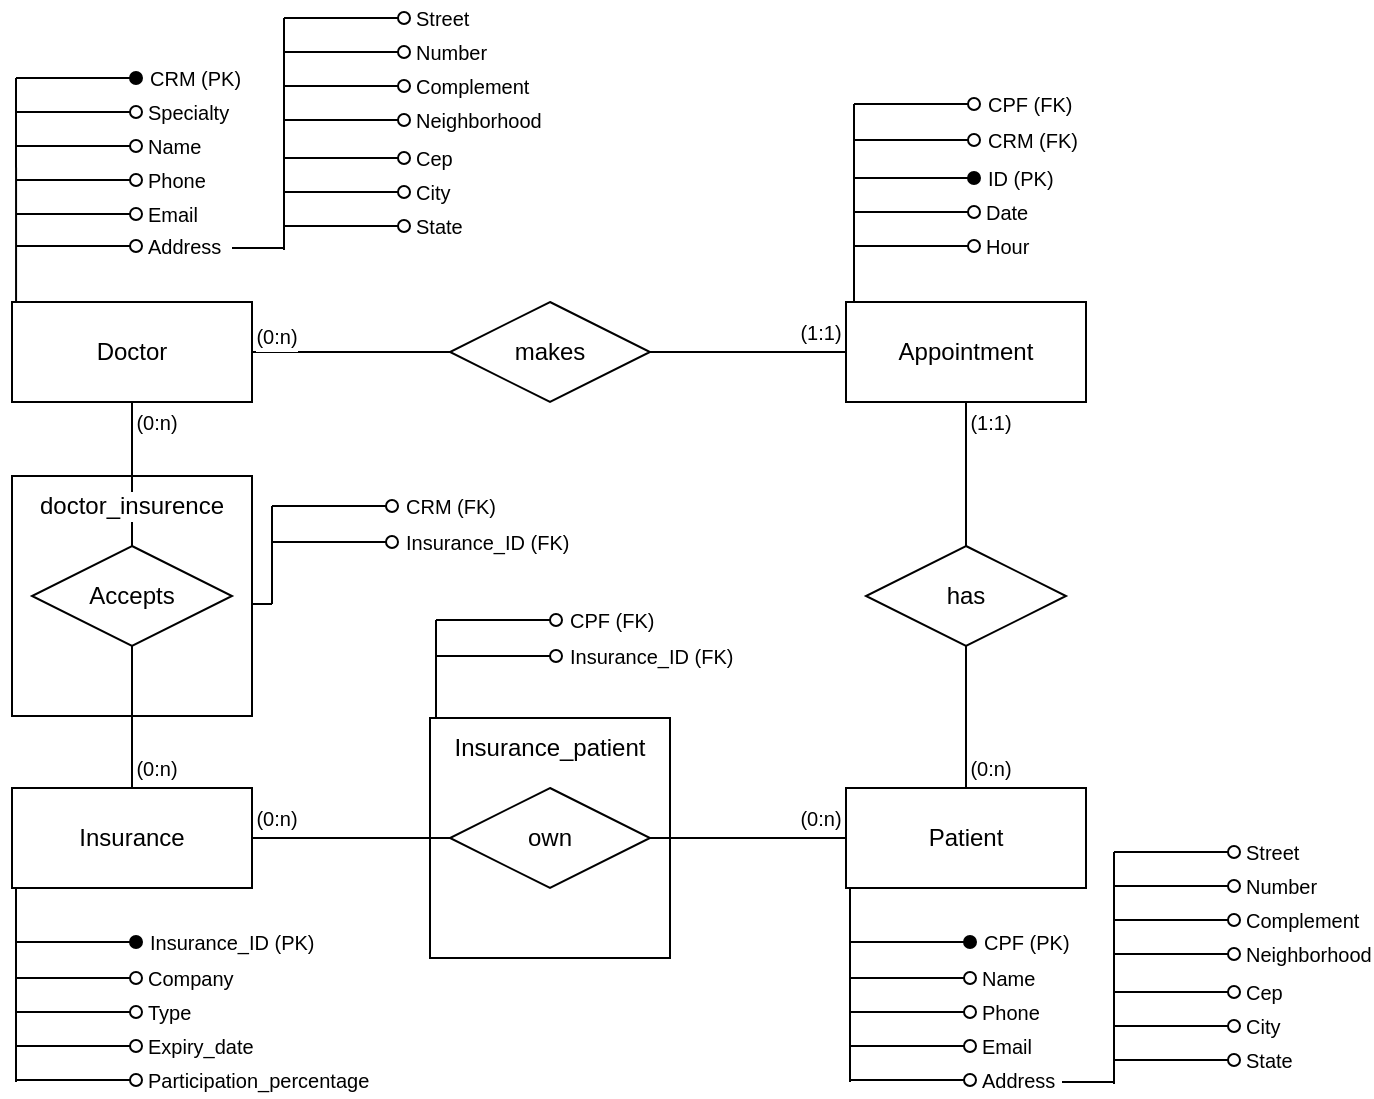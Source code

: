 <mxfile version="24.7.8">
  <diagram name="Página-1" id="bY0rpKTdHIlPoDnQFxaH">
    <mxGraphModel dx="1117" dy="1181" grid="0" gridSize="10" guides="1" tooltips="1" connect="1" arrows="1" fold="1" page="0" pageScale="1" pageWidth="827" pageHeight="1169" math="0" shadow="0">
      <root>
        <mxCell id="0" />
        <mxCell id="1" parent="0" />
        <mxCell id="wcbFm191Xv4B1f_YWwnQ-242" value="" style="rounded=0;whiteSpace=wrap;html=1;align=left;verticalAlign=middle;fontFamily=Helvetica;fontSize=12;fontColor=default;labelBackgroundColor=default;fillColor=none;gradientColor=none;" vertex="1" parent="1">
          <mxGeometry x="-64" y="-493" width="120" height="120" as="geometry" />
        </mxCell>
        <mxCell id="wcbFm191Xv4B1f_YWwnQ-208" style="edgeStyle=orthogonalEdgeStyle;shape=connector;rounded=0;orthogonalLoop=1;jettySize=auto;html=1;entryX=0.5;entryY=0;entryDx=0;entryDy=0;strokeColor=default;align=center;verticalAlign=middle;fontFamily=Helvetica;fontSize=12;fontColor=default;labelBackgroundColor=default;endArrow=none;endFill=0;" edge="1" parent="1" source="wcbFm191Xv4B1f_YWwnQ-1" target="wcbFm191Xv4B1f_YWwnQ-10">
          <mxGeometry relative="1" as="geometry" />
        </mxCell>
        <mxCell id="wcbFm191Xv4B1f_YWwnQ-210" style="edgeStyle=orthogonalEdgeStyle;shape=connector;rounded=0;orthogonalLoop=1;jettySize=auto;html=1;entryX=0;entryY=0.5;entryDx=0;entryDy=0;strokeColor=default;align=center;verticalAlign=middle;fontFamily=Helvetica;fontSize=12;fontColor=default;labelBackgroundColor=default;endArrow=none;endFill=0;" edge="1" parent="1" source="wcbFm191Xv4B1f_YWwnQ-1" target="wcbFm191Xv4B1f_YWwnQ-5">
          <mxGeometry relative="1" as="geometry" />
        </mxCell>
        <mxCell id="wcbFm191Xv4B1f_YWwnQ-1" value="Doctor" style="rounded=0;whiteSpace=wrap;html=1;" vertex="1" parent="1">
          <mxGeometry x="-64" y="-580" width="120" height="50" as="geometry" />
        </mxCell>
        <mxCell id="wcbFm191Xv4B1f_YWwnQ-211" style="edgeStyle=orthogonalEdgeStyle;shape=connector;rounded=0;orthogonalLoop=1;jettySize=auto;html=1;entryX=1;entryY=0.5;entryDx=0;entryDy=0;strokeColor=default;align=center;verticalAlign=middle;fontFamily=Helvetica;fontSize=12;fontColor=default;labelBackgroundColor=default;endArrow=none;endFill=0;" edge="1" parent="1" source="wcbFm191Xv4B1f_YWwnQ-2" target="wcbFm191Xv4B1f_YWwnQ-5">
          <mxGeometry relative="1" as="geometry" />
        </mxCell>
        <mxCell id="wcbFm191Xv4B1f_YWwnQ-2" value="Appointment" style="rounded=0;whiteSpace=wrap;html=1;" vertex="1" parent="1">
          <mxGeometry x="353" y="-580" width="120" height="50" as="geometry" />
        </mxCell>
        <mxCell id="wcbFm191Xv4B1f_YWwnQ-3" value="Patient" style="rounded=0;whiteSpace=wrap;html=1;" vertex="1" parent="1">
          <mxGeometry x="353" y="-337" width="120" height="50" as="geometry" />
        </mxCell>
        <mxCell id="wcbFm191Xv4B1f_YWwnQ-207" style="edgeStyle=orthogonalEdgeStyle;shape=connector;rounded=0;orthogonalLoop=1;jettySize=auto;html=1;entryX=0;entryY=0.5;entryDx=0;entryDy=0;strokeColor=default;align=center;verticalAlign=middle;fontFamily=Helvetica;fontSize=12;fontColor=default;labelBackgroundColor=default;endArrow=none;endFill=0;" edge="1" parent="1" source="wcbFm191Xv4B1f_YWwnQ-4" target="wcbFm191Xv4B1f_YWwnQ-11">
          <mxGeometry relative="1" as="geometry" />
        </mxCell>
        <mxCell id="wcbFm191Xv4B1f_YWwnQ-4" value="Insurance" style="rounded=0;whiteSpace=wrap;html=1;" vertex="1" parent="1">
          <mxGeometry x="-64" y="-337" width="120" height="50" as="geometry" />
        </mxCell>
        <mxCell id="wcbFm191Xv4B1f_YWwnQ-5" value="makes" style="rhombus;whiteSpace=wrap;html=1;rounded=0;strokeColor=default;align=center;verticalAlign=middle;fontFamily=Helvetica;fontSize=12;fontColor=default;fillColor=default;" vertex="1" parent="1">
          <mxGeometry x="155" y="-580" width="100" height="50" as="geometry" />
        </mxCell>
        <mxCell id="wcbFm191Xv4B1f_YWwnQ-201" style="edgeStyle=orthogonalEdgeStyle;rounded=0;orthogonalLoop=1;jettySize=auto;html=1;entryX=0.5;entryY=1;entryDx=0;entryDy=0;fontFamily=Helvetica;fontSize=12;fontColor=default;endArrow=none;endFill=0;" edge="1" parent="1" source="wcbFm191Xv4B1f_YWwnQ-9" target="wcbFm191Xv4B1f_YWwnQ-2">
          <mxGeometry relative="1" as="geometry" />
        </mxCell>
        <mxCell id="wcbFm191Xv4B1f_YWwnQ-202" style="edgeStyle=orthogonalEdgeStyle;rounded=0;orthogonalLoop=1;jettySize=auto;html=1;entryX=0.5;entryY=0;entryDx=0;entryDy=0;fontFamily=Helvetica;fontSize=12;fontColor=default;endArrow=none;endFill=0;" edge="1" parent="1" source="wcbFm191Xv4B1f_YWwnQ-9" target="wcbFm191Xv4B1f_YWwnQ-3">
          <mxGeometry relative="1" as="geometry" />
        </mxCell>
        <mxCell id="wcbFm191Xv4B1f_YWwnQ-9" value="has" style="rhombus;whiteSpace=wrap;html=1;rounded=0;strokeColor=default;align=center;verticalAlign=middle;fontFamily=Helvetica;fontSize=12;fontColor=default;fillColor=default;" vertex="1" parent="1">
          <mxGeometry x="363" y="-458" width="100" height="50" as="geometry" />
        </mxCell>
        <mxCell id="wcbFm191Xv4B1f_YWwnQ-209" style="edgeStyle=orthogonalEdgeStyle;shape=connector;rounded=0;orthogonalLoop=1;jettySize=auto;html=1;strokeColor=default;align=center;verticalAlign=middle;fontFamily=Helvetica;fontSize=12;fontColor=default;labelBackgroundColor=default;endArrow=none;endFill=0;" edge="1" parent="1" source="wcbFm191Xv4B1f_YWwnQ-10" target="wcbFm191Xv4B1f_YWwnQ-4">
          <mxGeometry relative="1" as="geometry" />
        </mxCell>
        <mxCell id="wcbFm191Xv4B1f_YWwnQ-10" value="Accepts" style="rhombus;whiteSpace=wrap;html=1;rounded=0;strokeColor=default;align=center;verticalAlign=middle;fontFamily=Helvetica;fontSize=12;fontColor=default;fillColor=default;" vertex="1" parent="1">
          <mxGeometry x="-54" y="-458" width="100" height="50" as="geometry" />
        </mxCell>
        <mxCell id="wcbFm191Xv4B1f_YWwnQ-203" style="edgeStyle=orthogonalEdgeStyle;shape=connector;rounded=0;orthogonalLoop=1;jettySize=auto;html=1;entryX=0;entryY=0.5;entryDx=0;entryDy=0;strokeColor=default;align=center;verticalAlign=middle;fontFamily=Helvetica;fontSize=12;fontColor=default;labelBackgroundColor=default;endArrow=none;endFill=0;" edge="1" parent="1" source="wcbFm191Xv4B1f_YWwnQ-11" target="wcbFm191Xv4B1f_YWwnQ-3">
          <mxGeometry relative="1" as="geometry" />
        </mxCell>
        <mxCell id="wcbFm191Xv4B1f_YWwnQ-11" value="own" style="rhombus;whiteSpace=wrap;html=1;rounded=0;strokeColor=default;align=center;verticalAlign=middle;fontFamily=Helvetica;fontSize=12;fontColor=default;fillColor=default;" vertex="1" parent="1">
          <mxGeometry x="155" y="-337" width="100" height="50" as="geometry" />
        </mxCell>
        <mxCell id="wcbFm191Xv4B1f_YWwnQ-29" value="" style="group" vertex="1" connectable="0" parent="1">
          <mxGeometry x="-62" y="-667" width="102" height="17" as="geometry" />
        </mxCell>
        <mxCell id="wcbFm191Xv4B1f_YWwnQ-30" value="" style="endArrow=oval;html=1;rounded=0;fontFamily=Helvetica;fontSize=12;fontColor=default;strokeColor=default;entryX=0.5;entryY=0;entryDx=0;entryDy=0;endFill=0;" edge="1" parent="wcbFm191Xv4B1f_YWwnQ-29">
          <mxGeometry width="50" height="50" relative="1" as="geometry">
            <mxPoint y="9" as="sourcePoint" />
            <mxPoint x="60" y="9" as="targetPoint" />
          </mxGeometry>
        </mxCell>
        <mxCell id="wcbFm191Xv4B1f_YWwnQ-31" value="&lt;span style=&quot;font-size: 10px;&quot;&gt;Name&lt;/span&gt;" style="text;html=1;align=left;verticalAlign=middle;whiteSpace=wrap;rounded=0;fontFamily=Helvetica;fontSize=12;fontColor=default;" vertex="1" parent="wcbFm191Xv4B1f_YWwnQ-29">
          <mxGeometry x="64" width="38" height="17" as="geometry" />
        </mxCell>
        <mxCell id="wcbFm191Xv4B1f_YWwnQ-32" value="" style="group" vertex="1" connectable="0" parent="1">
          <mxGeometry x="-62" y="-650" width="102" height="17" as="geometry" />
        </mxCell>
        <mxCell id="wcbFm191Xv4B1f_YWwnQ-33" value="" style="endArrow=oval;html=1;rounded=0;fontFamily=Helvetica;fontSize=12;fontColor=default;strokeColor=default;entryX=0.5;entryY=0;entryDx=0;entryDy=0;endFill=0;" edge="1" parent="wcbFm191Xv4B1f_YWwnQ-32">
          <mxGeometry width="50" height="50" relative="1" as="geometry">
            <mxPoint y="9" as="sourcePoint" />
            <mxPoint x="60" y="9" as="targetPoint" />
          </mxGeometry>
        </mxCell>
        <mxCell id="wcbFm191Xv4B1f_YWwnQ-34" value="&lt;span style=&quot;font-size: 10px;&quot;&gt;Phone&lt;/span&gt;" style="text;html=1;align=left;verticalAlign=middle;whiteSpace=wrap;rounded=0;fontFamily=Helvetica;fontSize=12;fontColor=default;" vertex="1" parent="wcbFm191Xv4B1f_YWwnQ-32">
          <mxGeometry x="64" width="38" height="17" as="geometry" />
        </mxCell>
        <mxCell id="wcbFm191Xv4B1f_YWwnQ-35" value="" style="group" vertex="1" connectable="0" parent="1">
          <mxGeometry x="-62" y="-633" width="102" height="17" as="geometry" />
        </mxCell>
        <mxCell id="wcbFm191Xv4B1f_YWwnQ-36" value="" style="endArrow=oval;html=1;rounded=0;fontFamily=Helvetica;fontSize=12;fontColor=default;strokeColor=default;entryX=0.5;entryY=0;entryDx=0;entryDy=0;endFill=0;" edge="1" parent="wcbFm191Xv4B1f_YWwnQ-35">
          <mxGeometry width="50" height="50" relative="1" as="geometry">
            <mxPoint y="9" as="sourcePoint" />
            <mxPoint x="60" y="9" as="targetPoint" />
          </mxGeometry>
        </mxCell>
        <mxCell id="wcbFm191Xv4B1f_YWwnQ-37" value="&lt;span style=&quot;font-size: 10px;&quot;&gt;Email&lt;/span&gt;" style="text;html=1;align=left;verticalAlign=middle;whiteSpace=wrap;rounded=0;fontFamily=Helvetica;fontSize=12;fontColor=default;" vertex="1" parent="wcbFm191Xv4B1f_YWwnQ-35">
          <mxGeometry x="64" width="38" height="17" as="geometry" />
        </mxCell>
        <mxCell id="wcbFm191Xv4B1f_YWwnQ-39" value="" style="group" vertex="1" connectable="0" parent="1">
          <mxGeometry x="-62" y="-617" width="102" height="17" as="geometry" />
        </mxCell>
        <mxCell id="wcbFm191Xv4B1f_YWwnQ-40" value="" style="endArrow=oval;html=1;rounded=0;fontFamily=Helvetica;fontSize=12;fontColor=default;strokeColor=default;entryX=0.5;entryY=0;entryDx=0;entryDy=0;endFill=0;" edge="1" parent="wcbFm191Xv4B1f_YWwnQ-39">
          <mxGeometry width="50" height="50" relative="1" as="geometry">
            <mxPoint y="9" as="sourcePoint" />
            <mxPoint x="60" y="9" as="targetPoint" />
          </mxGeometry>
        </mxCell>
        <mxCell id="wcbFm191Xv4B1f_YWwnQ-41" value="&lt;span style=&quot;font-size: 10px;&quot;&gt;Address&lt;/span&gt;" style="text;html=1;align=left;verticalAlign=middle;whiteSpace=wrap;rounded=0;fontFamily=Helvetica;fontSize=12;fontColor=default;" vertex="1" parent="wcbFm191Xv4B1f_YWwnQ-39">
          <mxGeometry x="64" width="38" height="17" as="geometry" />
        </mxCell>
        <mxCell id="wcbFm191Xv4B1f_YWwnQ-42" value="" style="group" vertex="1" connectable="0" parent="1">
          <mxGeometry x="-62" y="-684" width="102" height="17" as="geometry" />
        </mxCell>
        <mxCell id="wcbFm191Xv4B1f_YWwnQ-17" value="" style="endArrow=oval;html=1;rounded=0;fontFamily=Helvetica;fontSize=12;fontColor=default;strokeColor=default;entryX=0.5;entryY=0;entryDx=0;entryDy=0;endFill=0;" edge="1" parent="wcbFm191Xv4B1f_YWwnQ-42">
          <mxGeometry width="50" height="50" relative="1" as="geometry">
            <mxPoint y="9" as="sourcePoint" />
            <mxPoint x="60" y="9" as="targetPoint" />
          </mxGeometry>
        </mxCell>
        <mxCell id="wcbFm191Xv4B1f_YWwnQ-26" value="&lt;span style=&quot;font-size: 10px;&quot;&gt;Specialty&lt;/span&gt;" style="text;html=1;align=left;verticalAlign=middle;whiteSpace=wrap;rounded=0;fontFamily=Helvetica;fontSize=12;fontColor=default;" vertex="1" parent="wcbFm191Xv4B1f_YWwnQ-42">
          <mxGeometry x="64" width="38" height="17" as="geometry" />
        </mxCell>
        <mxCell id="wcbFm191Xv4B1f_YWwnQ-89" value="" style="endArrow=none;html=1;rounded=0;fontFamily=Helvetica;fontSize=12;fontColor=default;exitX=0.017;exitY=0;exitDx=0;exitDy=0;exitPerimeter=0;" edge="1" parent="1" source="wcbFm191Xv4B1f_YWwnQ-1">
          <mxGeometry width="50" height="50" relative="1" as="geometry">
            <mxPoint x="-112" y="-642" as="sourcePoint" />
            <mxPoint x="-62" y="-692" as="targetPoint" />
          </mxGeometry>
        </mxCell>
        <mxCell id="wcbFm191Xv4B1f_YWwnQ-92" value="" style="group" vertex="1" connectable="0" parent="1">
          <mxGeometry x="72" y="-731" width="102" height="125" as="geometry" />
        </mxCell>
        <mxCell id="wcbFm191Xv4B1f_YWwnQ-43" value="" style="group" vertex="1" connectable="0" parent="wcbFm191Xv4B1f_YWwnQ-92">
          <mxGeometry width="102" height="17" as="geometry" />
        </mxCell>
        <mxCell id="wcbFm191Xv4B1f_YWwnQ-44" value="" style="endArrow=oval;html=1;rounded=0;fontFamily=Helvetica;fontSize=12;fontColor=default;strokeColor=default;entryX=0.5;entryY=0;entryDx=0;entryDy=0;endFill=0;" edge="1" parent="wcbFm191Xv4B1f_YWwnQ-43">
          <mxGeometry width="50" height="50" relative="1" as="geometry">
            <mxPoint y="9" as="sourcePoint" />
            <mxPoint x="60" y="9" as="targetPoint" />
          </mxGeometry>
        </mxCell>
        <mxCell id="wcbFm191Xv4B1f_YWwnQ-45" value="&lt;span style=&quot;font-size: 10px;&quot;&gt;Street&lt;/span&gt;" style="text;html=1;align=left;verticalAlign=middle;whiteSpace=wrap;rounded=0;fontFamily=Helvetica;fontSize=12;fontColor=default;" vertex="1" parent="wcbFm191Xv4B1f_YWwnQ-43">
          <mxGeometry x="64" width="38" height="17" as="geometry" />
        </mxCell>
        <mxCell id="wcbFm191Xv4B1f_YWwnQ-46" value="" style="group" vertex="1" connectable="0" parent="wcbFm191Xv4B1f_YWwnQ-92">
          <mxGeometry y="17" width="102" height="17" as="geometry" />
        </mxCell>
        <mxCell id="wcbFm191Xv4B1f_YWwnQ-47" value="" style="endArrow=oval;html=1;rounded=0;fontFamily=Helvetica;fontSize=12;fontColor=default;strokeColor=default;entryX=0.5;entryY=0;entryDx=0;entryDy=0;endFill=0;" edge="1" parent="wcbFm191Xv4B1f_YWwnQ-46">
          <mxGeometry width="50" height="50" relative="1" as="geometry">
            <mxPoint y="9" as="sourcePoint" />
            <mxPoint x="60" y="9" as="targetPoint" />
          </mxGeometry>
        </mxCell>
        <mxCell id="wcbFm191Xv4B1f_YWwnQ-48" value="&lt;span style=&quot;font-size: 10px;&quot;&gt;Number&lt;/span&gt;" style="text;html=1;align=left;verticalAlign=middle;whiteSpace=wrap;rounded=0;fontFamily=Helvetica;fontSize=12;fontColor=default;" vertex="1" parent="wcbFm191Xv4B1f_YWwnQ-46">
          <mxGeometry x="64" width="38" height="17" as="geometry" />
        </mxCell>
        <mxCell id="wcbFm191Xv4B1f_YWwnQ-61" value="" style="group" vertex="1" connectable="0" parent="wcbFm191Xv4B1f_YWwnQ-92">
          <mxGeometry y="34" width="102" height="17" as="geometry" />
        </mxCell>
        <mxCell id="wcbFm191Xv4B1f_YWwnQ-62" value="" style="endArrow=oval;html=1;rounded=0;fontFamily=Helvetica;fontSize=12;fontColor=default;strokeColor=default;entryX=0.5;entryY=0;entryDx=0;entryDy=0;endFill=0;" edge="1" parent="wcbFm191Xv4B1f_YWwnQ-61">
          <mxGeometry width="50" height="50" relative="1" as="geometry">
            <mxPoint y="9" as="sourcePoint" />
            <mxPoint x="60" y="9" as="targetPoint" />
          </mxGeometry>
        </mxCell>
        <mxCell id="wcbFm191Xv4B1f_YWwnQ-63" value="&lt;span style=&quot;font-size: 10px;&quot;&gt;Complement&lt;/span&gt;" style="text;html=1;align=left;verticalAlign=middle;whiteSpace=wrap;rounded=0;fontFamily=Helvetica;fontSize=12;fontColor=default;" vertex="1" parent="wcbFm191Xv4B1f_YWwnQ-61">
          <mxGeometry x="64" width="38" height="17" as="geometry" />
        </mxCell>
        <mxCell id="wcbFm191Xv4B1f_YWwnQ-73" value="" style="group" vertex="1" connectable="0" parent="wcbFm191Xv4B1f_YWwnQ-92">
          <mxGeometry y="51" width="102" height="17" as="geometry" />
        </mxCell>
        <mxCell id="wcbFm191Xv4B1f_YWwnQ-74" value="" style="endArrow=oval;html=1;rounded=0;fontFamily=Helvetica;fontSize=12;fontColor=default;strokeColor=default;entryX=0.5;entryY=0;entryDx=0;entryDy=0;endFill=0;" edge="1" parent="wcbFm191Xv4B1f_YWwnQ-73">
          <mxGeometry width="50" height="50" relative="1" as="geometry">
            <mxPoint y="9" as="sourcePoint" />
            <mxPoint x="60" y="9" as="targetPoint" />
          </mxGeometry>
        </mxCell>
        <mxCell id="wcbFm191Xv4B1f_YWwnQ-75" value="&lt;span style=&quot;font-size: 10px;&quot;&gt;Neighborhood&lt;/span&gt;" style="text;html=1;align=left;verticalAlign=middle;whiteSpace=wrap;rounded=0;fontFamily=Helvetica;fontSize=12;fontColor=default;" vertex="1" parent="wcbFm191Xv4B1f_YWwnQ-73">
          <mxGeometry x="64" width="38" height="17" as="geometry" />
        </mxCell>
        <mxCell id="wcbFm191Xv4B1f_YWwnQ-76" value="" style="group" vertex="1" connectable="0" parent="wcbFm191Xv4B1f_YWwnQ-92">
          <mxGeometry y="70" width="102" height="17" as="geometry" />
        </mxCell>
        <mxCell id="wcbFm191Xv4B1f_YWwnQ-77" value="" style="endArrow=oval;html=1;rounded=0;fontFamily=Helvetica;fontSize=12;fontColor=default;strokeColor=default;entryX=0.5;entryY=0;entryDx=0;entryDy=0;endFill=0;" edge="1" parent="wcbFm191Xv4B1f_YWwnQ-76">
          <mxGeometry width="50" height="50" relative="1" as="geometry">
            <mxPoint y="9" as="sourcePoint" />
            <mxPoint x="60" y="9" as="targetPoint" />
          </mxGeometry>
        </mxCell>
        <mxCell id="wcbFm191Xv4B1f_YWwnQ-78" value="&lt;span style=&quot;font-size: 10px;&quot;&gt;Cep&lt;/span&gt;" style="text;html=1;align=left;verticalAlign=middle;whiteSpace=wrap;rounded=0;fontFamily=Helvetica;fontSize=12;fontColor=default;" vertex="1" parent="wcbFm191Xv4B1f_YWwnQ-76">
          <mxGeometry x="64" width="38" height="17" as="geometry" />
        </mxCell>
        <mxCell id="wcbFm191Xv4B1f_YWwnQ-79" value="" style="group" vertex="1" connectable="0" parent="wcbFm191Xv4B1f_YWwnQ-92">
          <mxGeometry y="87" width="102" height="17" as="geometry" />
        </mxCell>
        <mxCell id="wcbFm191Xv4B1f_YWwnQ-80" value="" style="endArrow=oval;html=1;rounded=0;fontFamily=Helvetica;fontSize=12;fontColor=default;strokeColor=default;entryX=0.5;entryY=0;entryDx=0;entryDy=0;endFill=0;" edge="1" parent="wcbFm191Xv4B1f_YWwnQ-79">
          <mxGeometry width="50" height="50" relative="1" as="geometry">
            <mxPoint y="9" as="sourcePoint" />
            <mxPoint x="60" y="9" as="targetPoint" />
          </mxGeometry>
        </mxCell>
        <mxCell id="wcbFm191Xv4B1f_YWwnQ-81" value="&lt;span style=&quot;font-size: 10px;&quot;&gt;City&lt;/span&gt;" style="text;html=1;align=left;verticalAlign=middle;whiteSpace=wrap;rounded=0;fontFamily=Helvetica;fontSize=12;fontColor=default;" vertex="1" parent="wcbFm191Xv4B1f_YWwnQ-79">
          <mxGeometry x="64" width="38" height="17" as="geometry" />
        </mxCell>
        <mxCell id="wcbFm191Xv4B1f_YWwnQ-82" value="" style="group" vertex="1" connectable="0" parent="wcbFm191Xv4B1f_YWwnQ-92">
          <mxGeometry y="104" width="102" height="17" as="geometry" />
        </mxCell>
        <mxCell id="wcbFm191Xv4B1f_YWwnQ-83" value="" style="endArrow=oval;html=1;rounded=0;fontFamily=Helvetica;fontSize=12;fontColor=default;strokeColor=default;entryX=0.5;entryY=0;entryDx=0;entryDy=0;endFill=0;" edge="1" parent="wcbFm191Xv4B1f_YWwnQ-82">
          <mxGeometry width="50" height="50" relative="1" as="geometry">
            <mxPoint y="9" as="sourcePoint" />
            <mxPoint x="60" y="9" as="targetPoint" />
          </mxGeometry>
        </mxCell>
        <mxCell id="wcbFm191Xv4B1f_YWwnQ-84" value="&lt;span style=&quot;font-size: 10px;&quot;&gt;State&lt;/span&gt;" style="text;html=1;align=left;verticalAlign=middle;whiteSpace=wrap;rounded=0;fontFamily=Helvetica;fontSize=12;fontColor=default;" vertex="1" parent="wcbFm191Xv4B1f_YWwnQ-82">
          <mxGeometry x="64" width="38" height="17" as="geometry" />
        </mxCell>
        <mxCell id="wcbFm191Xv4B1f_YWwnQ-90" value="" style="endArrow=none;html=1;rounded=0;fontFamily=Helvetica;fontSize=12;fontColor=default;" edge="1" parent="wcbFm191Xv4B1f_YWwnQ-92">
          <mxGeometry width="50" height="50" relative="1" as="geometry">
            <mxPoint y="125" as="sourcePoint" />
            <mxPoint y="9" as="targetPoint" />
          </mxGeometry>
        </mxCell>
        <mxCell id="wcbFm191Xv4B1f_YWwnQ-97" value="" style="endArrow=none;html=1;rounded=0;fontFamily=Helvetica;fontSize=12;fontColor=default;strokeColor=default;endFill=0;" edge="1" parent="1">
          <mxGeometry width="50" height="50" relative="1" as="geometry">
            <mxPoint x="46" y="-607" as="sourcePoint" />
            <mxPoint x="72" y="-607" as="targetPoint" />
          </mxGeometry>
        </mxCell>
        <mxCell id="wcbFm191Xv4B1f_YWwnQ-101" value="" style="group" vertex="1" connectable="0" parent="1">
          <mxGeometry x="357" y="-617" width="102" height="17" as="geometry" />
        </mxCell>
        <mxCell id="wcbFm191Xv4B1f_YWwnQ-102" value="" style="endArrow=oval;html=1;rounded=0;fontFamily=Helvetica;fontSize=12;fontColor=default;strokeColor=default;entryX=0.5;entryY=0;entryDx=0;entryDy=0;endFill=0;" edge="1" parent="wcbFm191Xv4B1f_YWwnQ-101">
          <mxGeometry width="50" height="50" relative="1" as="geometry">
            <mxPoint y="9" as="sourcePoint" />
            <mxPoint x="60" y="9" as="targetPoint" />
          </mxGeometry>
        </mxCell>
        <mxCell id="wcbFm191Xv4B1f_YWwnQ-103" value="&lt;span style=&quot;font-size: 10px;&quot;&gt;Hour&lt;/span&gt;" style="text;html=1;align=left;verticalAlign=middle;whiteSpace=wrap;rounded=0;fontFamily=Helvetica;fontSize=12;fontColor=default;" vertex="1" parent="wcbFm191Xv4B1f_YWwnQ-101">
          <mxGeometry x="64" width="38" height="17" as="geometry" />
        </mxCell>
        <mxCell id="wcbFm191Xv4B1f_YWwnQ-113" value="" style="group" vertex="1" connectable="0" parent="1">
          <mxGeometry x="357" y="-634" width="102" height="17" as="geometry" />
        </mxCell>
        <mxCell id="wcbFm191Xv4B1f_YWwnQ-114" value="" style="endArrow=oval;html=1;rounded=0;fontFamily=Helvetica;fontSize=12;fontColor=default;strokeColor=default;entryX=0.5;entryY=0;entryDx=0;entryDy=0;endFill=0;" edge="1" parent="wcbFm191Xv4B1f_YWwnQ-113">
          <mxGeometry width="50" height="50" relative="1" as="geometry">
            <mxPoint y="9" as="sourcePoint" />
            <mxPoint x="60" y="9" as="targetPoint" />
          </mxGeometry>
        </mxCell>
        <mxCell id="wcbFm191Xv4B1f_YWwnQ-115" value="&lt;span style=&quot;font-size: 10px;&quot;&gt;Date&lt;/span&gt;" style="text;html=1;align=left;verticalAlign=middle;whiteSpace=wrap;rounded=0;fontFamily=Helvetica;fontSize=12;fontColor=default;" vertex="1" parent="wcbFm191Xv4B1f_YWwnQ-113">
          <mxGeometry x="64" width="38" height="17" as="geometry" />
        </mxCell>
        <mxCell id="wcbFm191Xv4B1f_YWwnQ-116" value="" style="endArrow=none;html=1;rounded=0;fontFamily=Helvetica;fontSize=12;fontColor=default;exitX=0.017;exitY=0;exitDx=0;exitDy=0;exitPerimeter=0;" edge="1" parent="1">
          <mxGeometry width="50" height="50" relative="1" as="geometry">
            <mxPoint x="357" y="-580" as="sourcePoint" />
            <mxPoint x="357" y="-679" as="targetPoint" />
          </mxGeometry>
        </mxCell>
        <mxCell id="wcbFm191Xv4B1f_YWwnQ-117" value="" style="group" vertex="1" connectable="0" parent="1">
          <mxGeometry x="357" y="-651" width="116" height="17" as="geometry" />
        </mxCell>
        <mxCell id="wcbFm191Xv4B1f_YWwnQ-99" value="" style="endArrow=oval;html=1;rounded=0;fontFamily=Helvetica;fontSize=12;fontColor=default;strokeColor=default;entryX=0.5;entryY=0;entryDx=0;entryDy=0;endFill=1;" edge="1" parent="wcbFm191Xv4B1f_YWwnQ-117">
          <mxGeometry width="50" height="50" relative="1" as="geometry">
            <mxPoint y="9" as="sourcePoint" />
            <mxPoint x="60" y="9" as="targetPoint" />
          </mxGeometry>
        </mxCell>
        <mxCell id="wcbFm191Xv4B1f_YWwnQ-100" value="&lt;font style=&quot;font-size: 10px;&quot;&gt;ID (PK)&lt;/font&gt;" style="text;html=1;align=left;verticalAlign=middle;whiteSpace=wrap;rounded=0;fontFamily=Helvetica;fontSize=12;fontColor=default;" vertex="1" parent="wcbFm191Xv4B1f_YWwnQ-117">
          <mxGeometry x="65" width="51" height="17" as="geometry" />
        </mxCell>
        <mxCell id="wcbFm191Xv4B1f_YWwnQ-118" value="" style="group" vertex="1" connectable="0" parent="1">
          <mxGeometry x="-62" y="-701" width="116" height="17" as="geometry" />
        </mxCell>
        <mxCell id="wcbFm191Xv4B1f_YWwnQ-16" value="" style="endArrow=oval;html=1;rounded=0;fontFamily=Helvetica;fontSize=12;fontColor=default;strokeColor=default;entryX=0.5;entryY=0;entryDx=0;entryDy=0;endFill=1;" edge="1" parent="wcbFm191Xv4B1f_YWwnQ-118">
          <mxGeometry width="50" height="50" relative="1" as="geometry">
            <mxPoint y="9" as="sourcePoint" />
            <mxPoint x="60" y="9" as="targetPoint" />
          </mxGeometry>
        </mxCell>
        <mxCell id="wcbFm191Xv4B1f_YWwnQ-18" value="&lt;font style=&quot;font-size: 10px;&quot;&gt;CRM (PK)&lt;/font&gt;" style="text;html=1;align=left;verticalAlign=middle;whiteSpace=wrap;rounded=0;fontFamily=Helvetica;fontSize=12;fontColor=default;movable=1;resizable=1;rotatable=1;deletable=1;editable=1;locked=0;connectable=1;" vertex="1" parent="wcbFm191Xv4B1f_YWwnQ-118">
          <mxGeometry x="65" width="51" height="17" as="geometry" />
        </mxCell>
        <mxCell id="wcbFm191Xv4B1f_YWwnQ-119" value="" style="group" vertex="1" connectable="0" parent="1">
          <mxGeometry x="355" y="-234" width="102" height="17" as="geometry" />
        </mxCell>
        <mxCell id="wcbFm191Xv4B1f_YWwnQ-120" value="" style="endArrow=oval;html=1;rounded=0;fontFamily=Helvetica;fontSize=12;fontColor=default;strokeColor=default;entryX=0.5;entryY=0;entryDx=0;entryDy=0;endFill=0;" edge="1" parent="wcbFm191Xv4B1f_YWwnQ-119">
          <mxGeometry width="50" height="50" relative="1" as="geometry">
            <mxPoint y="9" as="sourcePoint" />
            <mxPoint x="60" y="9" as="targetPoint" />
          </mxGeometry>
        </mxCell>
        <mxCell id="wcbFm191Xv4B1f_YWwnQ-121" value="&lt;span style=&quot;font-size: 10px;&quot;&gt;Phone&lt;/span&gt;" style="text;html=1;align=left;verticalAlign=middle;whiteSpace=wrap;rounded=0;fontFamily=Helvetica;fontSize=12;fontColor=default;" vertex="1" parent="wcbFm191Xv4B1f_YWwnQ-119">
          <mxGeometry x="64" width="38" height="17" as="geometry" />
        </mxCell>
        <mxCell id="wcbFm191Xv4B1f_YWwnQ-122" value="" style="group" vertex="1" connectable="0" parent="1">
          <mxGeometry x="355" y="-217" width="102" height="17" as="geometry" />
        </mxCell>
        <mxCell id="wcbFm191Xv4B1f_YWwnQ-123" value="" style="endArrow=oval;html=1;rounded=0;fontFamily=Helvetica;fontSize=12;fontColor=default;strokeColor=default;entryX=0.5;entryY=0;entryDx=0;entryDy=0;endFill=0;" edge="1" parent="wcbFm191Xv4B1f_YWwnQ-122">
          <mxGeometry width="50" height="50" relative="1" as="geometry">
            <mxPoint y="9" as="sourcePoint" />
            <mxPoint x="60" y="9" as="targetPoint" />
          </mxGeometry>
        </mxCell>
        <mxCell id="wcbFm191Xv4B1f_YWwnQ-124" value="&lt;span style=&quot;font-size: 10px;&quot;&gt;Email&lt;/span&gt;" style="text;html=1;align=left;verticalAlign=middle;whiteSpace=wrap;rounded=0;fontFamily=Helvetica;fontSize=12;fontColor=default;" vertex="1" parent="wcbFm191Xv4B1f_YWwnQ-122">
          <mxGeometry x="64" width="38" height="17" as="geometry" />
        </mxCell>
        <mxCell id="wcbFm191Xv4B1f_YWwnQ-125" value="" style="group" vertex="1" connectable="0" parent="1">
          <mxGeometry x="355" y="-200" width="102" height="17" as="geometry" />
        </mxCell>
        <mxCell id="wcbFm191Xv4B1f_YWwnQ-126" value="" style="endArrow=oval;html=1;rounded=0;fontFamily=Helvetica;fontSize=12;fontColor=default;strokeColor=default;entryX=0.5;entryY=0;entryDx=0;entryDy=0;endFill=0;" edge="1" parent="wcbFm191Xv4B1f_YWwnQ-125">
          <mxGeometry width="50" height="50" relative="1" as="geometry">
            <mxPoint y="9" as="sourcePoint" />
            <mxPoint x="60" y="9" as="targetPoint" />
          </mxGeometry>
        </mxCell>
        <mxCell id="wcbFm191Xv4B1f_YWwnQ-127" value="&lt;span style=&quot;font-size: 10px;&quot;&gt;Address&lt;/span&gt;" style="text;html=1;align=left;verticalAlign=middle;whiteSpace=wrap;rounded=0;fontFamily=Helvetica;fontSize=12;fontColor=default;" vertex="1" parent="wcbFm191Xv4B1f_YWwnQ-125">
          <mxGeometry x="64" width="38" height="17" as="geometry" />
        </mxCell>
        <mxCell id="wcbFm191Xv4B1f_YWwnQ-131" value="" style="group" vertex="1" connectable="0" parent="1">
          <mxGeometry x="355" y="-251" width="102" height="17" as="geometry" />
        </mxCell>
        <mxCell id="wcbFm191Xv4B1f_YWwnQ-132" value="" style="endArrow=oval;html=1;rounded=0;fontFamily=Helvetica;fontSize=12;fontColor=default;strokeColor=default;entryX=0.5;entryY=0;entryDx=0;entryDy=0;endFill=0;" edge="1" parent="wcbFm191Xv4B1f_YWwnQ-131">
          <mxGeometry width="50" height="50" relative="1" as="geometry">
            <mxPoint y="9" as="sourcePoint" />
            <mxPoint x="60" y="9" as="targetPoint" />
          </mxGeometry>
        </mxCell>
        <mxCell id="wcbFm191Xv4B1f_YWwnQ-133" value="&lt;span style=&quot;font-size: 10px;&quot;&gt;Name&lt;/span&gt;" style="text;html=1;align=left;verticalAlign=middle;whiteSpace=wrap;rounded=0;fontFamily=Helvetica;fontSize=12;fontColor=default;" vertex="1" parent="wcbFm191Xv4B1f_YWwnQ-131">
          <mxGeometry x="64" width="38" height="17" as="geometry" />
        </mxCell>
        <mxCell id="wcbFm191Xv4B1f_YWwnQ-134" value="" style="endArrow=none;html=1;rounded=0;fontFamily=Helvetica;fontSize=12;fontColor=default;" edge="1" parent="1">
          <mxGeometry width="50" height="50" relative="1" as="geometry">
            <mxPoint x="355" y="-190" as="sourcePoint" />
            <mxPoint x="355" y="-287" as="targetPoint" />
          </mxGeometry>
        </mxCell>
        <mxCell id="wcbFm191Xv4B1f_YWwnQ-142" value="" style="group" vertex="1" connectable="0" parent="1">
          <mxGeometry x="355" y="-269" width="116" height="17" as="geometry" />
        </mxCell>
        <mxCell id="wcbFm191Xv4B1f_YWwnQ-143" value="" style="endArrow=oval;html=1;rounded=0;fontFamily=Helvetica;fontSize=12;fontColor=default;strokeColor=default;entryX=0.5;entryY=0;entryDx=0;entryDy=0;endFill=1;" edge="1" parent="wcbFm191Xv4B1f_YWwnQ-142">
          <mxGeometry width="50" height="50" relative="1" as="geometry">
            <mxPoint y="9" as="sourcePoint" />
            <mxPoint x="60" y="9" as="targetPoint" />
          </mxGeometry>
        </mxCell>
        <mxCell id="wcbFm191Xv4B1f_YWwnQ-144" value="&lt;font style=&quot;font-size: 10px;&quot;&gt;CPF (PK)&lt;/font&gt;" style="text;html=1;align=left;verticalAlign=middle;whiteSpace=wrap;rounded=0;fontFamily=Helvetica;fontSize=12;fontColor=default;movable=1;resizable=1;rotatable=1;deletable=1;editable=1;locked=0;connectable=1;" vertex="1" parent="wcbFm191Xv4B1f_YWwnQ-142">
          <mxGeometry x="65" width="51" height="17" as="geometry" />
        </mxCell>
        <mxCell id="wcbFm191Xv4B1f_YWwnQ-161" value="" style="group" vertex="1" connectable="0" parent="1">
          <mxGeometry x="487" y="-314" width="102" height="125" as="geometry" />
        </mxCell>
        <mxCell id="wcbFm191Xv4B1f_YWwnQ-162" value="" style="group" vertex="1" connectable="0" parent="wcbFm191Xv4B1f_YWwnQ-161">
          <mxGeometry width="102" height="17" as="geometry" />
        </mxCell>
        <mxCell id="wcbFm191Xv4B1f_YWwnQ-163" value="" style="endArrow=oval;html=1;rounded=0;fontFamily=Helvetica;fontSize=12;fontColor=default;strokeColor=default;entryX=0.5;entryY=0;entryDx=0;entryDy=0;endFill=0;" edge="1" parent="wcbFm191Xv4B1f_YWwnQ-162">
          <mxGeometry width="50" height="50" relative="1" as="geometry">
            <mxPoint y="9" as="sourcePoint" />
            <mxPoint x="60" y="9" as="targetPoint" />
          </mxGeometry>
        </mxCell>
        <mxCell id="wcbFm191Xv4B1f_YWwnQ-164" value="&lt;span style=&quot;font-size: 10px;&quot;&gt;Street&lt;/span&gt;" style="text;html=1;align=left;verticalAlign=middle;whiteSpace=wrap;rounded=0;fontFamily=Helvetica;fontSize=12;fontColor=default;" vertex="1" parent="wcbFm191Xv4B1f_YWwnQ-162">
          <mxGeometry x="64" width="38" height="17" as="geometry" />
        </mxCell>
        <mxCell id="wcbFm191Xv4B1f_YWwnQ-165" value="" style="group" vertex="1" connectable="0" parent="wcbFm191Xv4B1f_YWwnQ-161">
          <mxGeometry y="17" width="102" height="17" as="geometry" />
        </mxCell>
        <mxCell id="wcbFm191Xv4B1f_YWwnQ-166" value="" style="endArrow=oval;html=1;rounded=0;fontFamily=Helvetica;fontSize=12;fontColor=default;strokeColor=default;entryX=0.5;entryY=0;entryDx=0;entryDy=0;endFill=0;" edge="1" parent="wcbFm191Xv4B1f_YWwnQ-165">
          <mxGeometry width="50" height="50" relative="1" as="geometry">
            <mxPoint y="9" as="sourcePoint" />
            <mxPoint x="60" y="9" as="targetPoint" />
          </mxGeometry>
        </mxCell>
        <mxCell id="wcbFm191Xv4B1f_YWwnQ-167" value="&lt;span style=&quot;font-size: 10px;&quot;&gt;Number&lt;/span&gt;" style="text;html=1;align=left;verticalAlign=middle;whiteSpace=wrap;rounded=0;fontFamily=Helvetica;fontSize=12;fontColor=default;" vertex="1" parent="wcbFm191Xv4B1f_YWwnQ-165">
          <mxGeometry x="64" width="38" height="17" as="geometry" />
        </mxCell>
        <mxCell id="wcbFm191Xv4B1f_YWwnQ-168" value="" style="group" vertex="1" connectable="0" parent="wcbFm191Xv4B1f_YWwnQ-161">
          <mxGeometry y="34" width="102" height="17" as="geometry" />
        </mxCell>
        <mxCell id="wcbFm191Xv4B1f_YWwnQ-169" value="" style="endArrow=oval;html=1;rounded=0;fontFamily=Helvetica;fontSize=12;fontColor=default;strokeColor=default;entryX=0.5;entryY=0;entryDx=0;entryDy=0;endFill=0;" edge="1" parent="wcbFm191Xv4B1f_YWwnQ-168">
          <mxGeometry width="50" height="50" relative="1" as="geometry">
            <mxPoint y="9" as="sourcePoint" />
            <mxPoint x="60" y="9" as="targetPoint" />
          </mxGeometry>
        </mxCell>
        <mxCell id="wcbFm191Xv4B1f_YWwnQ-170" value="&lt;span style=&quot;font-size: 10px;&quot;&gt;Complement&lt;/span&gt;" style="text;html=1;align=left;verticalAlign=middle;whiteSpace=wrap;rounded=0;fontFamily=Helvetica;fontSize=12;fontColor=default;" vertex="1" parent="wcbFm191Xv4B1f_YWwnQ-168">
          <mxGeometry x="64" width="38" height="17" as="geometry" />
        </mxCell>
        <mxCell id="wcbFm191Xv4B1f_YWwnQ-171" value="" style="group" vertex="1" connectable="0" parent="wcbFm191Xv4B1f_YWwnQ-161">
          <mxGeometry y="51" width="102" height="17" as="geometry" />
        </mxCell>
        <mxCell id="wcbFm191Xv4B1f_YWwnQ-172" value="" style="endArrow=oval;html=1;rounded=0;fontFamily=Helvetica;fontSize=12;fontColor=default;strokeColor=default;entryX=0.5;entryY=0;entryDx=0;entryDy=0;endFill=0;" edge="1" parent="wcbFm191Xv4B1f_YWwnQ-171">
          <mxGeometry width="50" height="50" relative="1" as="geometry">
            <mxPoint y="9" as="sourcePoint" />
            <mxPoint x="60" y="9" as="targetPoint" />
          </mxGeometry>
        </mxCell>
        <mxCell id="wcbFm191Xv4B1f_YWwnQ-173" value="&lt;span style=&quot;font-size: 10px;&quot;&gt;Neighborhood&lt;/span&gt;" style="text;html=1;align=left;verticalAlign=middle;whiteSpace=wrap;rounded=0;fontFamily=Helvetica;fontSize=12;fontColor=default;" vertex="1" parent="wcbFm191Xv4B1f_YWwnQ-171">
          <mxGeometry x="64" width="38" height="17" as="geometry" />
        </mxCell>
        <mxCell id="wcbFm191Xv4B1f_YWwnQ-174" value="" style="group" vertex="1" connectable="0" parent="wcbFm191Xv4B1f_YWwnQ-161">
          <mxGeometry y="70" width="102" height="17" as="geometry" />
        </mxCell>
        <mxCell id="wcbFm191Xv4B1f_YWwnQ-175" value="" style="endArrow=oval;html=1;rounded=0;fontFamily=Helvetica;fontSize=12;fontColor=default;strokeColor=default;entryX=0.5;entryY=0;entryDx=0;entryDy=0;endFill=0;" edge="1" parent="wcbFm191Xv4B1f_YWwnQ-174">
          <mxGeometry width="50" height="50" relative="1" as="geometry">
            <mxPoint y="9" as="sourcePoint" />
            <mxPoint x="60" y="9" as="targetPoint" />
          </mxGeometry>
        </mxCell>
        <mxCell id="wcbFm191Xv4B1f_YWwnQ-176" value="&lt;span style=&quot;font-size: 10px;&quot;&gt;Cep&lt;/span&gt;" style="text;html=1;align=left;verticalAlign=middle;whiteSpace=wrap;rounded=0;fontFamily=Helvetica;fontSize=12;fontColor=default;" vertex="1" parent="wcbFm191Xv4B1f_YWwnQ-174">
          <mxGeometry x="64" width="38" height="17" as="geometry" />
        </mxCell>
        <mxCell id="wcbFm191Xv4B1f_YWwnQ-177" value="" style="group" vertex="1" connectable="0" parent="wcbFm191Xv4B1f_YWwnQ-161">
          <mxGeometry y="87" width="102" height="17" as="geometry" />
        </mxCell>
        <mxCell id="wcbFm191Xv4B1f_YWwnQ-178" value="" style="endArrow=oval;html=1;rounded=0;fontFamily=Helvetica;fontSize=12;fontColor=default;strokeColor=default;entryX=0.5;entryY=0;entryDx=0;entryDy=0;endFill=0;" edge="1" parent="wcbFm191Xv4B1f_YWwnQ-177">
          <mxGeometry width="50" height="50" relative="1" as="geometry">
            <mxPoint y="9" as="sourcePoint" />
            <mxPoint x="60" y="9" as="targetPoint" />
          </mxGeometry>
        </mxCell>
        <mxCell id="wcbFm191Xv4B1f_YWwnQ-179" value="&lt;span style=&quot;font-size: 10px;&quot;&gt;City&lt;/span&gt;" style="text;html=1;align=left;verticalAlign=middle;whiteSpace=wrap;rounded=0;fontFamily=Helvetica;fontSize=12;fontColor=default;" vertex="1" parent="wcbFm191Xv4B1f_YWwnQ-177">
          <mxGeometry x="64" width="38" height="17" as="geometry" />
        </mxCell>
        <mxCell id="wcbFm191Xv4B1f_YWwnQ-180" value="" style="group" vertex="1" connectable="0" parent="wcbFm191Xv4B1f_YWwnQ-161">
          <mxGeometry y="104" width="102" height="17" as="geometry" />
        </mxCell>
        <mxCell id="wcbFm191Xv4B1f_YWwnQ-181" value="" style="endArrow=oval;html=1;rounded=0;fontFamily=Helvetica;fontSize=12;fontColor=default;strokeColor=default;entryX=0.5;entryY=0;entryDx=0;entryDy=0;endFill=0;" edge="1" parent="wcbFm191Xv4B1f_YWwnQ-180">
          <mxGeometry width="50" height="50" relative="1" as="geometry">
            <mxPoint y="9" as="sourcePoint" />
            <mxPoint x="60" y="9" as="targetPoint" />
          </mxGeometry>
        </mxCell>
        <mxCell id="wcbFm191Xv4B1f_YWwnQ-182" value="&lt;span style=&quot;font-size: 10px;&quot;&gt;State&lt;/span&gt;" style="text;html=1;align=left;verticalAlign=middle;whiteSpace=wrap;rounded=0;fontFamily=Helvetica;fontSize=12;fontColor=default;" vertex="1" parent="wcbFm191Xv4B1f_YWwnQ-180">
          <mxGeometry x="64" width="38" height="17" as="geometry" />
        </mxCell>
        <mxCell id="wcbFm191Xv4B1f_YWwnQ-183" value="" style="endArrow=none;html=1;rounded=0;fontFamily=Helvetica;fontSize=12;fontColor=default;" edge="1" parent="wcbFm191Xv4B1f_YWwnQ-161">
          <mxGeometry width="50" height="50" relative="1" as="geometry">
            <mxPoint y="125" as="sourcePoint" />
            <mxPoint y="9" as="targetPoint" />
          </mxGeometry>
        </mxCell>
        <mxCell id="wcbFm191Xv4B1f_YWwnQ-184" value="" style="endArrow=none;html=1;rounded=0;fontFamily=Helvetica;fontSize=12;fontColor=default;strokeColor=default;endFill=0;" edge="1" parent="1">
          <mxGeometry width="50" height="50" relative="1" as="geometry">
            <mxPoint x="461" y="-190" as="sourcePoint" />
            <mxPoint x="487" y="-190" as="targetPoint" />
          </mxGeometry>
        </mxCell>
        <mxCell id="wcbFm191Xv4B1f_YWwnQ-185" value="" style="group" vertex="1" connectable="0" parent="1">
          <mxGeometry x="-62" y="-234" width="102" height="17" as="geometry" />
        </mxCell>
        <mxCell id="wcbFm191Xv4B1f_YWwnQ-186" value="" style="endArrow=oval;html=1;rounded=0;fontFamily=Helvetica;fontSize=12;fontColor=default;strokeColor=default;entryX=0.5;entryY=0;entryDx=0;entryDy=0;endFill=0;" edge="1" parent="wcbFm191Xv4B1f_YWwnQ-185">
          <mxGeometry width="50" height="50" relative="1" as="geometry">
            <mxPoint y="9" as="sourcePoint" />
            <mxPoint x="60" y="9" as="targetPoint" />
          </mxGeometry>
        </mxCell>
        <mxCell id="wcbFm191Xv4B1f_YWwnQ-187" value="&lt;span style=&quot;font-size: 10px;&quot;&gt;Type&lt;/span&gt;" style="text;html=1;align=left;verticalAlign=middle;whiteSpace=wrap;rounded=0;fontFamily=Helvetica;fontSize=12;fontColor=default;" vertex="1" parent="wcbFm191Xv4B1f_YWwnQ-185">
          <mxGeometry x="64" width="38" height="17" as="geometry" />
        </mxCell>
        <mxCell id="wcbFm191Xv4B1f_YWwnQ-188" value="" style="group" vertex="1" connectable="0" parent="1">
          <mxGeometry x="-62" y="-217" width="102" height="17" as="geometry" />
        </mxCell>
        <mxCell id="wcbFm191Xv4B1f_YWwnQ-189" value="" style="endArrow=oval;html=1;rounded=0;fontFamily=Helvetica;fontSize=12;fontColor=default;strokeColor=default;entryX=0.5;entryY=0;entryDx=0;entryDy=0;endFill=0;" edge="1" parent="wcbFm191Xv4B1f_YWwnQ-188">
          <mxGeometry width="50" height="50" relative="1" as="geometry">
            <mxPoint y="9" as="sourcePoint" />
            <mxPoint x="60" y="9" as="targetPoint" />
          </mxGeometry>
        </mxCell>
        <mxCell id="wcbFm191Xv4B1f_YWwnQ-190" value="&lt;span style=&quot;font-size: 10px;&quot;&gt;Expiry_date&lt;/span&gt;" style="text;html=1;align=left;verticalAlign=middle;whiteSpace=wrap;rounded=0;fontFamily=Helvetica;fontSize=12;fontColor=default;" vertex="1" parent="wcbFm191Xv4B1f_YWwnQ-188">
          <mxGeometry x="64" width="38" height="17" as="geometry" />
        </mxCell>
        <mxCell id="wcbFm191Xv4B1f_YWwnQ-191" value="" style="group" vertex="1" connectable="0" parent="1">
          <mxGeometry x="-62" y="-200" width="102" height="17" as="geometry" />
        </mxCell>
        <mxCell id="wcbFm191Xv4B1f_YWwnQ-192" value="" style="endArrow=oval;html=1;rounded=0;fontFamily=Helvetica;fontSize=12;fontColor=default;strokeColor=default;entryX=0.5;entryY=0;entryDx=0;entryDy=0;endFill=0;" edge="1" parent="wcbFm191Xv4B1f_YWwnQ-191">
          <mxGeometry width="50" height="50" relative="1" as="geometry">
            <mxPoint y="9" as="sourcePoint" />
            <mxPoint x="60" y="9" as="targetPoint" />
          </mxGeometry>
        </mxCell>
        <mxCell id="wcbFm191Xv4B1f_YWwnQ-193" value="&lt;span style=&quot;font-size: 10px;&quot;&gt;Participation_percentage&lt;/span&gt;" style="text;html=1;align=left;verticalAlign=middle;whiteSpace=wrap;rounded=0;fontFamily=Helvetica;fontSize=12;fontColor=default;" vertex="1" parent="wcbFm191Xv4B1f_YWwnQ-191">
          <mxGeometry x="64" width="38" height="17" as="geometry" />
        </mxCell>
        <mxCell id="wcbFm191Xv4B1f_YWwnQ-194" value="" style="group" vertex="1" connectable="0" parent="1">
          <mxGeometry x="-62" y="-251" width="102" height="17" as="geometry" />
        </mxCell>
        <mxCell id="wcbFm191Xv4B1f_YWwnQ-195" value="" style="endArrow=oval;html=1;rounded=0;fontFamily=Helvetica;fontSize=12;fontColor=default;strokeColor=default;entryX=0.5;entryY=0;entryDx=0;entryDy=0;endFill=0;" edge="1" parent="wcbFm191Xv4B1f_YWwnQ-194">
          <mxGeometry width="50" height="50" relative="1" as="geometry">
            <mxPoint y="9" as="sourcePoint" />
            <mxPoint x="60" y="9" as="targetPoint" />
          </mxGeometry>
        </mxCell>
        <mxCell id="wcbFm191Xv4B1f_YWwnQ-196" value="&lt;span style=&quot;font-size: 10px;&quot;&gt;Company&lt;/span&gt;" style="text;html=1;align=left;verticalAlign=middle;whiteSpace=wrap;rounded=0;fontFamily=Helvetica;fontSize=12;fontColor=default;" vertex="1" parent="wcbFm191Xv4B1f_YWwnQ-194">
          <mxGeometry x="64" width="38" height="17" as="geometry" />
        </mxCell>
        <mxCell id="wcbFm191Xv4B1f_YWwnQ-197" value="" style="endArrow=none;html=1;rounded=0;fontFamily=Helvetica;fontSize=12;fontColor=default;" edge="1" parent="1">
          <mxGeometry width="50" height="50" relative="1" as="geometry">
            <mxPoint x="-62" y="-190" as="sourcePoint" />
            <mxPoint x="-62" y="-287" as="targetPoint" />
          </mxGeometry>
        </mxCell>
        <mxCell id="wcbFm191Xv4B1f_YWwnQ-198" value="" style="group" vertex="1" connectable="0" parent="1">
          <mxGeometry x="-62" y="-269" width="157" height="17" as="geometry" />
        </mxCell>
        <mxCell id="wcbFm191Xv4B1f_YWwnQ-199" value="" style="endArrow=oval;html=1;rounded=0;fontFamily=Helvetica;fontSize=12;fontColor=default;strokeColor=default;entryX=0.5;entryY=0;entryDx=0;entryDy=0;endFill=1;" edge="1" parent="wcbFm191Xv4B1f_YWwnQ-198">
          <mxGeometry width="50" height="50" relative="1" as="geometry">
            <mxPoint y="9" as="sourcePoint" />
            <mxPoint x="60" y="9" as="targetPoint" />
          </mxGeometry>
        </mxCell>
        <mxCell id="wcbFm191Xv4B1f_YWwnQ-200" value="&lt;font style=&quot;font-size: 10px;&quot;&gt;Insurance_ID (PK)&lt;/font&gt;" style="text;html=1;align=left;verticalAlign=middle;whiteSpace=wrap;rounded=0;fontFamily=Helvetica;fontSize=12;fontColor=default;movable=1;resizable=1;rotatable=1;deletable=1;editable=1;locked=0;connectable=1;" vertex="1" parent="wcbFm191Xv4B1f_YWwnQ-198">
          <mxGeometry x="65" width="92" height="17" as="geometry" />
        </mxCell>
        <mxCell id="wcbFm191Xv4B1f_YWwnQ-212" value="&lt;font style=&quot;font-size: 10px;&quot;&gt;(0:n)&lt;/font&gt;" style="text;html=1;align=center;verticalAlign=middle;whiteSpace=wrap;rounded=0;fontFamily=Helvetica;fontSize=12;fontColor=default;labelBackgroundColor=default;" vertex="1" parent="1">
          <mxGeometry x="56" y="-573" width="25" height="20" as="geometry" />
        </mxCell>
        <mxCell id="wcbFm191Xv4B1f_YWwnQ-213" value="&lt;font style=&quot;font-size: 10px;&quot;&gt;(1:1)&lt;/font&gt;" style="text;html=1;align=center;verticalAlign=middle;whiteSpace=wrap;rounded=0;fontFamily=Helvetica;fontSize=12;fontColor=default;labelBackgroundColor=default;" vertex="1" parent="1">
          <mxGeometry x="328" y="-575" width="25" height="20" as="geometry" />
        </mxCell>
        <mxCell id="wcbFm191Xv4B1f_YWwnQ-214" value="&lt;font style=&quot;font-size: 10px;&quot;&gt;(0:n)&lt;/font&gt;" style="text;html=1;align=center;verticalAlign=middle;whiteSpace=wrap;rounded=0;fontFamily=Helvetica;fontSize=12;fontColor=default;labelBackgroundColor=default;" vertex="1" parent="1">
          <mxGeometry x="-4" y="-530" width="25" height="20" as="geometry" />
        </mxCell>
        <mxCell id="wcbFm191Xv4B1f_YWwnQ-215" value="&lt;font style=&quot;font-size: 10px;&quot;&gt;(0:n)&lt;/font&gt;" style="text;html=1;align=center;verticalAlign=middle;whiteSpace=wrap;rounded=0;fontFamily=Helvetica;fontSize=12;fontColor=default;labelBackgroundColor=default;" vertex="1" parent="1">
          <mxGeometry x="-4" y="-357" width="25" height="20" as="geometry" />
        </mxCell>
        <mxCell id="wcbFm191Xv4B1f_YWwnQ-216" value="&lt;font style=&quot;font-size: 10px;&quot;&gt;(1:1)&lt;/font&gt;" style="text;html=1;align=center;verticalAlign=middle;whiteSpace=wrap;rounded=0;fontFamily=Helvetica;fontSize=12;fontColor=default;labelBackgroundColor=default;" vertex="1" parent="1">
          <mxGeometry x="413" y="-530" width="25" height="20" as="geometry" />
        </mxCell>
        <mxCell id="wcbFm191Xv4B1f_YWwnQ-217" value="&lt;font style=&quot;font-size: 10px;&quot;&gt;(0:n)&lt;/font&gt;" style="text;html=1;align=center;verticalAlign=middle;whiteSpace=wrap;rounded=0;fontFamily=Helvetica;fontSize=12;fontColor=default;labelBackgroundColor=default;" vertex="1" parent="1">
          <mxGeometry x="413" y="-357" width="25" height="20" as="geometry" />
        </mxCell>
        <mxCell id="wcbFm191Xv4B1f_YWwnQ-218" value="&lt;font style=&quot;font-size: 10px;&quot;&gt;(0:n)&lt;/font&gt;" style="text;html=1;align=center;verticalAlign=middle;whiteSpace=wrap;rounded=0;fontFamily=Helvetica;fontSize=12;fontColor=default;labelBackgroundColor=default;" vertex="1" parent="1">
          <mxGeometry x="328" y="-332" width="25" height="20" as="geometry" />
        </mxCell>
        <mxCell id="wcbFm191Xv4B1f_YWwnQ-219" value="&lt;font style=&quot;font-size: 10px;&quot;&gt;(0:n)&lt;/font&gt;" style="text;html=1;align=center;verticalAlign=middle;whiteSpace=wrap;rounded=0;fontFamily=Helvetica;fontSize=12;fontColor=default;labelBackgroundColor=default;" vertex="1" parent="1">
          <mxGeometry x="56" y="-332" width="25" height="20" as="geometry" />
        </mxCell>
        <mxCell id="wcbFm191Xv4B1f_YWwnQ-220" value="" style="group" vertex="1" connectable="0" parent="1">
          <mxGeometry x="357" y="-670" width="116" height="17" as="geometry" />
        </mxCell>
        <mxCell id="wcbFm191Xv4B1f_YWwnQ-221" value="" style="endArrow=oval;html=1;rounded=0;fontFamily=Helvetica;fontSize=12;fontColor=default;strokeColor=default;entryX=0.5;entryY=0;entryDx=0;entryDy=0;endFill=0;" edge="1" parent="wcbFm191Xv4B1f_YWwnQ-220">
          <mxGeometry width="50" height="50" relative="1" as="geometry">
            <mxPoint y="9" as="sourcePoint" />
            <mxPoint x="60" y="9" as="targetPoint" />
          </mxGeometry>
        </mxCell>
        <mxCell id="wcbFm191Xv4B1f_YWwnQ-222" value="&lt;font style=&quot;font-size: 10px;&quot;&gt;CRM (FK)&lt;/font&gt;" style="text;html=1;align=left;verticalAlign=middle;whiteSpace=wrap;rounded=0;fontFamily=Helvetica;fontSize=12;fontColor=default;movable=1;resizable=1;rotatable=1;deletable=1;editable=1;locked=0;connectable=1;" vertex="1" parent="wcbFm191Xv4B1f_YWwnQ-220">
          <mxGeometry x="65" width="51" height="17" as="geometry" />
        </mxCell>
        <mxCell id="wcbFm191Xv4B1f_YWwnQ-223" value="" style="group" vertex="1" connectable="0" parent="1">
          <mxGeometry x="357" y="-688" width="116" height="17" as="geometry" />
        </mxCell>
        <mxCell id="wcbFm191Xv4B1f_YWwnQ-224" value="" style="endArrow=oval;html=1;rounded=0;fontFamily=Helvetica;fontSize=12;fontColor=default;strokeColor=default;entryX=0.5;entryY=0;entryDx=0;entryDy=0;endFill=0;" edge="1" parent="wcbFm191Xv4B1f_YWwnQ-223">
          <mxGeometry width="50" height="50" relative="1" as="geometry">
            <mxPoint y="9" as="sourcePoint" />
            <mxPoint x="60" y="9" as="targetPoint" />
          </mxGeometry>
        </mxCell>
        <mxCell id="wcbFm191Xv4B1f_YWwnQ-225" value="&lt;font style=&quot;font-size: 10px;&quot;&gt;CPF (FK)&lt;/font&gt;" style="text;html=1;align=left;verticalAlign=middle;whiteSpace=wrap;rounded=0;fontFamily=Helvetica;fontSize=12;fontColor=default;movable=1;resizable=1;rotatable=1;deletable=1;editable=1;locked=0;connectable=1;" vertex="1" parent="wcbFm191Xv4B1f_YWwnQ-223">
          <mxGeometry x="65" width="51" height="17" as="geometry" />
        </mxCell>
        <mxCell id="wcbFm191Xv4B1f_YWwnQ-226" value="" style="rounded=0;whiteSpace=wrap;html=1;align=left;verticalAlign=middle;fontFamily=Helvetica;fontSize=12;fontColor=default;labelBackgroundColor=default;fillColor=none;gradientColor=none;" vertex="1" parent="1">
          <mxGeometry x="145" y="-372" width="120" height="120" as="geometry" />
        </mxCell>
        <mxCell id="wcbFm191Xv4B1f_YWwnQ-227" value="Insurance_patient" style="text;html=1;align=center;verticalAlign=middle;whiteSpace=wrap;rounded=0;fontFamily=Helvetica;fontSize=12;fontColor=default;labelBackgroundColor=default;" vertex="1" parent="1">
          <mxGeometry x="147" y="-372" width="116" height="30" as="geometry" />
        </mxCell>
        <mxCell id="wcbFm191Xv4B1f_YWwnQ-234" value="" style="group" vertex="1" connectable="0" parent="1">
          <mxGeometry x="148" y="-412" width="157" height="17" as="geometry" />
        </mxCell>
        <mxCell id="wcbFm191Xv4B1f_YWwnQ-235" value="" style="endArrow=oval;html=1;rounded=0;fontFamily=Helvetica;fontSize=12;fontColor=default;strokeColor=default;entryX=0.5;entryY=0;entryDx=0;entryDy=0;endFill=0;" edge="1" parent="wcbFm191Xv4B1f_YWwnQ-234">
          <mxGeometry width="50" height="50" relative="1" as="geometry">
            <mxPoint y="9" as="sourcePoint" />
            <mxPoint x="60" y="9" as="targetPoint" />
          </mxGeometry>
        </mxCell>
        <mxCell id="wcbFm191Xv4B1f_YWwnQ-236" value="&lt;font style=&quot;font-size: 10px;&quot;&gt;Insurance_ID (FK)&lt;/font&gt;" style="text;html=1;align=left;verticalAlign=middle;whiteSpace=wrap;rounded=0;fontFamily=Helvetica;fontSize=12;fontColor=default;movable=1;resizable=1;rotatable=1;deletable=1;editable=1;locked=0;connectable=1;" vertex="1" parent="wcbFm191Xv4B1f_YWwnQ-234">
          <mxGeometry x="65" width="92" height="17" as="geometry" />
        </mxCell>
        <mxCell id="wcbFm191Xv4B1f_YWwnQ-237" value="" style="group" vertex="1" connectable="0" parent="1">
          <mxGeometry x="148" y="-430" width="116" height="17" as="geometry" />
        </mxCell>
        <mxCell id="wcbFm191Xv4B1f_YWwnQ-238" value="" style="endArrow=oval;html=1;rounded=0;fontFamily=Helvetica;fontSize=12;fontColor=default;strokeColor=default;entryX=0.5;entryY=0;entryDx=0;entryDy=0;endFill=0;" edge="1" parent="wcbFm191Xv4B1f_YWwnQ-237">
          <mxGeometry width="50" height="50" relative="1" as="geometry">
            <mxPoint y="9" as="sourcePoint" />
            <mxPoint x="60" y="9" as="targetPoint" />
          </mxGeometry>
        </mxCell>
        <mxCell id="wcbFm191Xv4B1f_YWwnQ-239" value="&lt;font style=&quot;font-size: 10px;&quot;&gt;CPF (FK)&lt;/font&gt;" style="text;html=1;align=left;verticalAlign=middle;whiteSpace=wrap;rounded=0;fontFamily=Helvetica;fontSize=12;fontColor=default;movable=1;resizable=1;rotatable=1;deletable=1;editable=1;locked=0;connectable=1;" vertex="1" parent="wcbFm191Xv4B1f_YWwnQ-237">
          <mxGeometry x="65" width="51" height="17" as="geometry" />
        </mxCell>
        <mxCell id="wcbFm191Xv4B1f_YWwnQ-240" value="" style="endArrow=none;html=1;rounded=0;fontFamily=Helvetica;fontSize=12;fontColor=default;" edge="1" parent="1">
          <mxGeometry width="50" height="50" relative="1" as="geometry">
            <mxPoint x="148" y="-372" as="sourcePoint" />
            <mxPoint x="148" y="-421" as="targetPoint" />
          </mxGeometry>
        </mxCell>
        <mxCell id="wcbFm191Xv4B1f_YWwnQ-241" value="doctor_insurence" style="text;html=1;align=center;verticalAlign=middle;whiteSpace=wrap;rounded=0;fontFamily=Helvetica;fontSize=12;fontColor=default;labelBackgroundColor=default;" vertex="1" parent="1">
          <mxGeometry x="-62" y="-493" width="116" height="30" as="geometry" />
        </mxCell>
        <mxCell id="wcbFm191Xv4B1f_YWwnQ-253" value="" style="group" vertex="1" connectable="0" parent="1">
          <mxGeometry x="66" y="-469" width="157" height="17" as="geometry" />
        </mxCell>
        <mxCell id="wcbFm191Xv4B1f_YWwnQ-254" value="" style="endArrow=oval;html=1;rounded=0;fontFamily=Helvetica;fontSize=12;fontColor=default;strokeColor=default;entryX=0.5;entryY=0;entryDx=0;entryDy=0;endFill=0;" edge="1" parent="wcbFm191Xv4B1f_YWwnQ-253">
          <mxGeometry width="50" height="50" relative="1" as="geometry">
            <mxPoint y="9" as="sourcePoint" />
            <mxPoint x="60" y="9" as="targetPoint" />
          </mxGeometry>
        </mxCell>
        <mxCell id="wcbFm191Xv4B1f_YWwnQ-255" value="&lt;font style=&quot;font-size: 10px;&quot;&gt;Insurance_ID (FK)&lt;/font&gt;" style="text;html=1;align=left;verticalAlign=middle;whiteSpace=wrap;rounded=0;fontFamily=Helvetica;fontSize=12;fontColor=default;movable=1;resizable=1;rotatable=1;deletable=1;editable=1;locked=0;connectable=1;" vertex="1" parent="wcbFm191Xv4B1f_YWwnQ-253">
          <mxGeometry x="65" width="92" height="17" as="geometry" />
        </mxCell>
        <mxCell id="wcbFm191Xv4B1f_YWwnQ-256" value="" style="group" vertex="1" connectable="0" parent="1">
          <mxGeometry x="66" y="-487" width="116" height="17" as="geometry" />
        </mxCell>
        <mxCell id="wcbFm191Xv4B1f_YWwnQ-257" value="" style="endArrow=oval;html=1;rounded=0;fontFamily=Helvetica;fontSize=12;fontColor=default;strokeColor=default;entryX=0.5;entryY=0;entryDx=0;entryDy=0;endFill=0;" edge="1" parent="wcbFm191Xv4B1f_YWwnQ-256">
          <mxGeometry width="50" height="50" relative="1" as="geometry">
            <mxPoint y="9" as="sourcePoint" />
            <mxPoint x="60" y="9" as="targetPoint" />
          </mxGeometry>
        </mxCell>
        <mxCell id="wcbFm191Xv4B1f_YWwnQ-258" value="&lt;font style=&quot;font-size: 10px;&quot;&gt;CRM (FK)&lt;/font&gt;" style="text;html=1;align=left;verticalAlign=middle;whiteSpace=wrap;rounded=0;fontFamily=Helvetica;fontSize=12;fontColor=default;movable=1;resizable=1;rotatable=1;deletable=1;editable=1;locked=0;connectable=1;" vertex="1" parent="wcbFm191Xv4B1f_YWwnQ-256">
          <mxGeometry x="65" width="51" height="17" as="geometry" />
        </mxCell>
        <mxCell id="wcbFm191Xv4B1f_YWwnQ-259" value="" style="endArrow=none;html=1;rounded=0;fontFamily=Helvetica;fontSize=12;fontColor=default;" edge="1" parent="1">
          <mxGeometry width="50" height="50" relative="1" as="geometry">
            <mxPoint x="66" y="-429" as="sourcePoint" />
            <mxPoint x="66" y="-478" as="targetPoint" />
          </mxGeometry>
        </mxCell>
        <mxCell id="wcbFm191Xv4B1f_YWwnQ-260" value="" style="endArrow=none;html=1;rounded=0;strokeColor=default;align=center;verticalAlign=middle;fontFamily=Helvetica;fontSize=12;fontColor=default;labelBackgroundColor=default;" edge="1" parent="1">
          <mxGeometry width="50" height="50" relative="1" as="geometry">
            <mxPoint x="56" y="-429" as="sourcePoint" />
            <mxPoint x="66" y="-429" as="targetPoint" />
          </mxGeometry>
        </mxCell>
      </root>
    </mxGraphModel>
  </diagram>
</mxfile>
